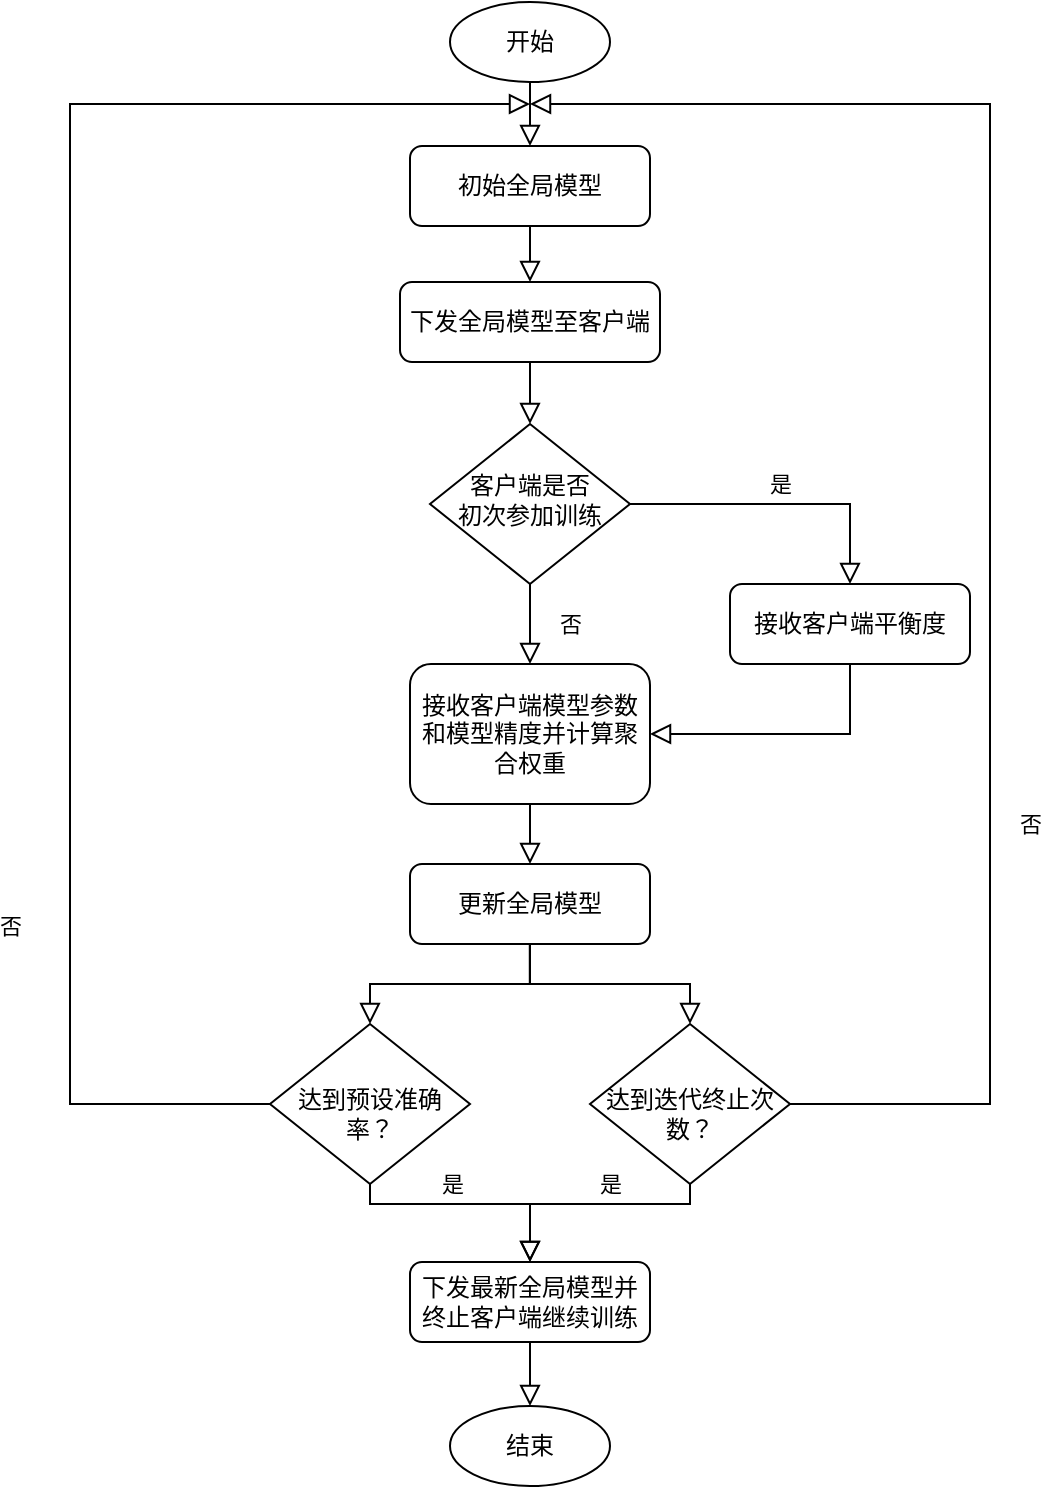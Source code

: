 <mxfile version="21.0.8" type="github" pages="2"><diagram id="aBPDVvVLKLGPg7GCLv61" name="图1"><mxGraphModel dx="747" dy="438" grid="1" gridSize="10" guides="1" tooltips="1" connect="1" arrows="1" fold="1" page="1" pageScale="1" pageWidth="827" pageHeight="1169" math="0" shadow="0"><root><mxCell id="0"/><mxCell id="1" parent="0"/><mxCell id="WaLiMhug5n1nE3xd5-q1-1" value="初始全局模型" style="rounded=1;whiteSpace=wrap;html=1;fontSize=12;glass=0;strokeWidth=1;shadow=0;" parent="1" vertex="1"><mxGeometry x="350" y="162" width="120" height="40" as="geometry"/></mxCell><mxCell id="WaLiMhug5n1nE3xd5-q1-2" value="否" style="rounded=0;html=1;jettySize=auto;orthogonalLoop=1;fontSize=11;endArrow=block;endFill=0;endSize=8;strokeWidth=1;shadow=0;labelBackgroundColor=none;edgeStyle=orthogonalEdgeStyle;entryX=0.5;entryY=0;entryDx=0;entryDy=0;" parent="1" source="WaLiMhug5n1nE3xd5-q1-4" target="WaLiMhug5n1nE3xd5-q1-12" edge="1"><mxGeometry y="20" relative="1" as="geometry"><mxPoint as="offset"/><mxPoint x="410" y="461" as="targetPoint"/></mxGeometry></mxCell><mxCell id="WaLiMhug5n1nE3xd5-q1-3" value="是" style="edgeStyle=orthogonalEdgeStyle;rounded=0;html=1;jettySize=auto;orthogonalLoop=1;fontSize=11;endArrow=block;endFill=0;endSize=8;strokeWidth=1;shadow=0;labelBackgroundColor=none;entryX=0.5;entryY=0;entryDx=0;entryDy=0;" parent="1" source="WaLiMhug5n1nE3xd5-q1-4" target="WaLiMhug5n1nE3xd5-q1-11" edge="1"><mxGeometry y="10" relative="1" as="geometry"><mxPoint as="offset"/></mxGeometry></mxCell><mxCell id="WaLiMhug5n1nE3xd5-q1-4" value="客户端是否&lt;br&gt;初次参加训练" style="rhombus;whiteSpace=wrap;html=1;shadow=0;fontFamily=Helvetica;fontSize=12;align=center;strokeWidth=1;spacing=6;spacingTop=-4;" parent="1" vertex="1"><mxGeometry x="360" y="301" width="100" height="80" as="geometry"/></mxCell><mxCell id="WaLiMhug5n1nE3xd5-q1-5" value="开始" style="ellipse;whiteSpace=wrap;html=1;" parent="1" vertex="1"><mxGeometry x="370" y="90" width="80" height="40" as="geometry"/></mxCell><mxCell id="WaLiMhug5n1nE3xd5-q1-6" value="" style="rounded=0;html=1;jettySize=auto;orthogonalLoop=1;fontSize=11;endArrow=block;endFill=0;endSize=8;strokeWidth=1;shadow=0;labelBackgroundColor=none;edgeStyle=orthogonalEdgeStyle;entryX=0.5;entryY=0;entryDx=0;entryDy=0;exitX=0.5;exitY=1;exitDx=0;exitDy=0;" parent="1" source="WaLiMhug5n1nE3xd5-q1-5" target="WaLiMhug5n1nE3xd5-q1-1" edge="1"><mxGeometry relative="1" as="geometry"><mxPoint x="409.76" y="124" as="sourcePoint"/><mxPoint x="410" y="164" as="targetPoint"/><Array as="points"/></mxGeometry></mxCell><mxCell id="WaLiMhug5n1nE3xd5-q1-7" value="下发全局模型至客户端" style="rounded=1;whiteSpace=wrap;html=1;fontSize=12;glass=0;strokeWidth=1;shadow=0;" parent="1" vertex="1"><mxGeometry x="345" y="230" width="130" height="40" as="geometry"/></mxCell><mxCell id="WaLiMhug5n1nE3xd5-q1-8" value="" style="rounded=0;html=1;jettySize=auto;orthogonalLoop=1;fontSize=11;endArrow=block;endFill=0;endSize=8;strokeWidth=1;shadow=0;labelBackgroundColor=none;edgeStyle=orthogonalEdgeStyle;exitX=0.5;exitY=1;exitDx=0;exitDy=0;entryX=0.5;entryY=0;entryDx=0;entryDy=0;" parent="1" source="WaLiMhug5n1nE3xd5-q1-1" target="WaLiMhug5n1nE3xd5-q1-7" edge="1"><mxGeometry relative="1" as="geometry"><mxPoint x="409.83" y="190" as="sourcePoint"/><mxPoint x="410.07" y="230" as="targetPoint"/><Array as="points"/></mxGeometry></mxCell><mxCell id="WaLiMhug5n1nE3xd5-q1-9" value="" style="rounded=0;html=1;jettySize=auto;orthogonalLoop=1;fontSize=11;endArrow=block;endFill=0;endSize=8;strokeWidth=1;shadow=0;labelBackgroundColor=none;edgeStyle=orthogonalEdgeStyle;exitX=0.5;exitY=1;exitDx=0;exitDy=0;entryX=0.5;entryY=0;entryDx=0;entryDy=0;" parent="1" source="WaLiMhug5n1nE3xd5-q1-7" target="WaLiMhug5n1nE3xd5-q1-4" edge="1"><mxGeometry relative="1" as="geometry"><mxPoint x="409.86" y="261" as="sourcePoint"/><mxPoint x="410.1" y="301" as="targetPoint"/><Array as="points"/></mxGeometry></mxCell><mxCell id="WaLiMhug5n1nE3xd5-q1-10" style="edgeStyle=orthogonalEdgeStyle;rounded=0;orthogonalLoop=1;jettySize=auto;html=1;exitX=0.5;exitY=1;exitDx=0;exitDy=0;entryX=1;entryY=0.5;entryDx=0;entryDy=0;labelBackgroundColor=none;endArrow=block;endFill=0;endSize=8;strokeWidth=1;shadow=0;" parent="1" source="WaLiMhug5n1nE3xd5-q1-11" target="WaLiMhug5n1nE3xd5-q1-12" edge="1"><mxGeometry relative="1" as="geometry"/></mxCell><mxCell id="WaLiMhug5n1nE3xd5-q1-11" value="接收客户端平衡度" style="rounded=1;whiteSpace=wrap;html=1;fontSize=12;glass=0;strokeWidth=1;shadow=0;" parent="1" vertex="1"><mxGeometry x="510" y="381" width="120" height="40" as="geometry"/></mxCell><mxCell id="WaLiMhug5n1nE3xd5-q1-12" value="接收客户端模型参数和模型精度并计算聚合权重" style="rounded=1;whiteSpace=wrap;html=1;fontSize=12;glass=0;strokeWidth=1;shadow=0;" parent="1" vertex="1"><mxGeometry x="350" y="421" width="120" height="70" as="geometry"/></mxCell><mxCell id="WaLiMhug5n1nE3xd5-q1-13" value="更新全局模型" style="rounded=1;whiteSpace=wrap;html=1;fontSize=12;glass=0;strokeWidth=1;shadow=0;" parent="1" vertex="1"><mxGeometry x="350" y="521" width="120" height="40" as="geometry"/></mxCell><mxCell id="WaLiMhug5n1nE3xd5-q1-14" value="" style="rounded=0;html=1;jettySize=auto;orthogonalLoop=1;fontSize=11;endArrow=block;endFill=0;endSize=8;strokeWidth=1;shadow=0;labelBackgroundColor=none;edgeStyle=orthogonalEdgeStyle;entryX=0.5;entryY=0;entryDx=0;entryDy=0;exitX=0.5;exitY=1;exitDx=0;exitDy=0;" parent="1" source="WaLiMhug5n1nE3xd5-q1-12" target="WaLiMhug5n1nE3xd5-q1-13" edge="1"><mxGeometry relative="1" as="geometry"><mxPoint x="409.8" y="531" as="sourcePoint"/><mxPoint x="410.04" y="571" as="targetPoint"/><Array as="points"/></mxGeometry></mxCell><mxCell id="WaLiMhug5n1nE3xd5-q1-15" style="edgeStyle=orthogonalEdgeStyle;rounded=0;orthogonalLoop=1;jettySize=auto;html=1;exitX=0.5;exitY=1;exitDx=0;exitDy=0;entryX=0.5;entryY=0;entryDx=0;entryDy=0;labelBackgroundColor=none;endArrow=block;endFill=0;endSize=8;strokeWidth=1;shadow=0;" parent="1" source="WaLiMhug5n1nE3xd5-q1-18" target="WaLiMhug5n1nE3xd5-q1-25" edge="1"><mxGeometry relative="1" as="geometry"><Array as="points"><mxPoint x="330" y="691"/><mxPoint x="410" y="691"/></Array></mxGeometry></mxCell><mxCell id="WaLiMhug5n1nE3xd5-q1-28" value="是" style="edgeLabel;html=1;align=center;verticalAlign=middle;resizable=0;points=[];" parent="WaLiMhug5n1nE3xd5-q1-15" connectable="0" vertex="1"><mxGeometry x="-0.02" relative="1" as="geometry"><mxPoint x="-8" y="-10" as="offset"/></mxGeometry></mxCell><mxCell id="WaLiMhug5n1nE3xd5-q1-16" style="edgeStyle=orthogonalEdgeStyle;rounded=0;orthogonalLoop=1;jettySize=auto;html=1;exitX=0;exitY=0.5;exitDx=0;exitDy=0;labelBackgroundColor=none;endArrow=block;endFill=0;endSize=8;strokeWidth=1;shadow=0;" parent="1" source="WaLiMhug5n1nE3xd5-q1-18" edge="1"><mxGeometry relative="1" as="geometry"><mxPoint x="410.0" y="141" as="targetPoint"/><Array as="points"><mxPoint x="180" y="641"/><mxPoint x="180" y="141"/></Array></mxGeometry></mxCell><mxCell id="WaLiMhug5n1nE3xd5-q1-17" value="否" style="edgeLabel;html=1;align=center;verticalAlign=middle;resizable=0;points=[];" parent="WaLiMhug5n1nE3xd5-q1-16" connectable="0" vertex="1"><mxGeometry x="-0.502" y="-2" relative="1" as="geometry"><mxPoint x="-32" y="17" as="offset"/></mxGeometry></mxCell><mxCell id="WaLiMhug5n1nE3xd5-q1-18" value="&lt;br&gt;达到预设准确率？" style="rhombus;whiteSpace=wrap;html=1;shadow=0;fontFamily=Helvetica;fontSize=12;align=center;strokeWidth=1;spacing=6;spacingTop=-4;" parent="1" vertex="1"><mxGeometry x="280" y="601" width="100" height="80" as="geometry"/></mxCell><mxCell id="WaLiMhug5n1nE3xd5-q1-19" style="edgeStyle=orthogonalEdgeStyle;rounded=0;orthogonalLoop=1;jettySize=auto;html=1;exitX=0.5;exitY=1;exitDx=0;exitDy=0;entryX=0.5;entryY=0;entryDx=0;entryDy=0;labelBackgroundColor=none;endArrow=block;endFill=0;endSize=8;strokeWidth=1;shadow=0;" parent="1" source="WaLiMhug5n1nE3xd5-q1-22" target="WaLiMhug5n1nE3xd5-q1-25" edge="1"><mxGeometry relative="1" as="geometry"><Array as="points"><mxPoint x="490" y="691"/><mxPoint x="410" y="691"/></Array></mxGeometry></mxCell><mxCell id="WaLiMhug5n1nE3xd5-q1-29" value="是" style="edgeLabel;html=1;align=center;verticalAlign=middle;resizable=0;points=[];" parent="WaLiMhug5n1nE3xd5-q1-19" connectable="0" vertex="1"><mxGeometry x="-0.043" y="-2" relative="1" as="geometry"><mxPoint x="7" y="-8" as="offset"/></mxGeometry></mxCell><mxCell id="WaLiMhug5n1nE3xd5-q1-20" style="edgeStyle=orthogonalEdgeStyle;rounded=0;orthogonalLoop=1;jettySize=auto;html=1;exitX=1;exitY=0.5;exitDx=0;exitDy=0;labelBackgroundColor=none;endArrow=block;endFill=0;endSize=8;strokeWidth=1;shadow=0;" parent="1" source="WaLiMhug5n1nE3xd5-q1-22" edge="1"><mxGeometry relative="1" as="geometry"><mxPoint x="410" y="141" as="targetPoint"/><Array as="points"><mxPoint x="640" y="641"/><mxPoint x="640" y="141"/></Array></mxGeometry></mxCell><mxCell id="WaLiMhug5n1nE3xd5-q1-21" value="否" style="edgeLabel;html=1;align=center;verticalAlign=middle;resizable=0;points=[];" parent="WaLiMhug5n1nE3xd5-q1-20" connectable="0" vertex="1"><mxGeometry x="-0.012" y="1" relative="1" as="geometry"><mxPoint x="21" y="170" as="offset"/></mxGeometry></mxCell><mxCell id="WaLiMhug5n1nE3xd5-q1-22" value="&lt;br&gt;达到迭代终止次数？" style="rhombus;whiteSpace=wrap;html=1;shadow=0;fontFamily=Helvetica;fontSize=12;align=center;strokeWidth=1;spacing=6;spacingTop=-4;" parent="1" vertex="1"><mxGeometry x="440" y="601" width="100" height="80" as="geometry"/></mxCell><mxCell id="WaLiMhug5n1nE3xd5-q1-23" value="" style="rounded=0;html=1;jettySize=auto;orthogonalLoop=1;fontSize=11;endArrow=block;endFill=0;endSize=8;strokeWidth=1;shadow=0;labelBackgroundColor=none;edgeStyle=orthogonalEdgeStyle;entryX=0.5;entryY=0;entryDx=0;entryDy=0;" parent="1" target="WaLiMhug5n1nE3xd5-q1-18" edge="1"><mxGeometry relative="1" as="geometry"><mxPoint x="409.89" y="561" as="sourcePoint"/><mxPoint x="410.09" y="611" as="targetPoint"/><Array as="points"><mxPoint x="410" y="581"/><mxPoint x="330" y="581"/></Array></mxGeometry></mxCell><mxCell id="WaLiMhug5n1nE3xd5-q1-24" value="" style="rounded=0;html=1;jettySize=auto;orthogonalLoop=1;fontSize=11;endArrow=block;endFill=0;endSize=8;strokeWidth=1;shadow=0;labelBackgroundColor=none;edgeStyle=orthogonalEdgeStyle;entryX=0.5;entryY=0;entryDx=0;entryDy=0;" parent="1" target="WaLiMhug5n1nE3xd5-q1-22" edge="1"><mxGeometry relative="1" as="geometry"><mxPoint x="410" y="561" as="sourcePoint"/><mxPoint x="340" y="611" as="targetPoint"/><Array as="points"><mxPoint x="410" y="581"/><mxPoint x="490" y="581"/></Array></mxGeometry></mxCell><mxCell id="WaLiMhug5n1nE3xd5-q1-25" value="下发最新全局模型并终止客户端继续训练" style="rounded=1;whiteSpace=wrap;html=1;fontSize=12;glass=0;strokeWidth=1;shadow=0;" parent="1" vertex="1"><mxGeometry x="350" y="720" width="120" height="40" as="geometry"/></mxCell><mxCell id="WaLiMhug5n1nE3xd5-q1-26" value="结束" style="ellipse;whiteSpace=wrap;html=1;" parent="1" vertex="1"><mxGeometry x="370" y="792" width="80" height="40" as="geometry"/></mxCell><mxCell id="WaLiMhug5n1nE3xd5-q1-27" value="" style="rounded=0;html=1;jettySize=auto;orthogonalLoop=1;fontSize=11;endArrow=block;endFill=0;endSize=8;strokeWidth=1;shadow=0;labelBackgroundColor=none;edgeStyle=orthogonalEdgeStyle;entryX=0.5;entryY=0;entryDx=0;entryDy=0;exitX=0.5;exitY=1;exitDx=0;exitDy=0;" parent="1" source="WaLiMhug5n1nE3xd5-q1-25" target="WaLiMhug5n1nE3xd5-q1-26" edge="1"><mxGeometry relative="1" as="geometry"><mxPoint x="409.8" y="761" as="sourcePoint"/><mxPoint x="410" y="801" as="targetPoint"/><Array as="points"/></mxGeometry></mxCell></root></mxGraphModel></diagram><diagram name="图2" id="knUQhLOUun2cT7B-BUvB"><mxGraphModel grid="1" page="1" gridSize="10" guides="1" tooltips="1" connect="1" arrows="1" fold="1" pageScale="1" pageWidth="827" pageHeight="1169" math="0" shadow="0"><root><mxCell id="d9V2FUUvwQNaTKbuZrYA-0"/><mxCell id="d9V2FUUvwQNaTKbuZrYA-1" parent="d9V2FUUvwQNaTKbuZrYA-0"/><mxCell id="d9V2FUUvwQNaTKbuZrYA-6" value="开始" style="ellipse;whiteSpace=wrap;html=1;" parent="d9V2FUUvwQNaTKbuZrYA-1" vertex="1"><mxGeometry x="360" y="90" width="80" height="40" as="geometry"/></mxCell><mxCell id="d9V2FUUvwQNaTKbuZrYA-7" value="" style="rounded=0;html=1;jettySize=auto;orthogonalLoop=1;fontSize=11;endArrow=block;endFill=0;endSize=8;strokeWidth=1;shadow=0;labelBackgroundColor=none;edgeStyle=orthogonalEdgeStyle;entryX=0.5;entryY=0;entryDx=0;entryDy=0;exitX=0.5;exitY=1;exitDx=0;exitDy=0;" parent="d9V2FUUvwQNaTKbuZrYA-1" source="d9V2FUUvwQNaTKbuZrYA-6" target="-yFnxwDGMzr1Os80u9I5-0" edge="1"><mxGeometry relative="1" as="geometry"><mxPoint x="399.76" y="124" as="sourcePoint"/><mxPoint x="400" y="162" as="targetPoint"/><Array as="points"/></mxGeometry></mxCell><mxCell id="-yFnxwDGMzr1Os80u9I5-2" style="edgeStyle=orthogonalEdgeStyle;rounded=0;orthogonalLoop=1;jettySize=auto;html=1;exitX=0.5;exitY=1;exitDx=0;exitDy=0;entryX=0.5;entryY=0;entryDx=0;entryDy=0;" edge="1" parent="d9V2FUUvwQNaTKbuZrYA-1" source="-yFnxwDGMzr1Os80u9I5-0" target="-yFnxwDGMzr1Os80u9I5-1"><mxGeometry relative="1" as="geometry"/></mxCell><mxCell id="-yFnxwDGMzr1Os80u9I5-0" value="下载全局模型" style="rounded=1;whiteSpace=wrap;html=1;fontSize=12;glass=0;strokeWidth=1;shadow=0;" vertex="1" parent="d9V2FUUvwQNaTKbuZrYA-1"><mxGeometry x="335" y="170" width="130" height="40" as="geometry"/></mxCell><mxCell id="R5zYQFnypa_UQ7LJFy0S-10" style="edgeStyle=orthogonalEdgeStyle;rounded=0;orthogonalLoop=1;jettySize=auto;html=1;exitX=0.5;exitY=1;exitDx=0;exitDy=0;entryX=0.5;entryY=0;entryDx=0;entryDy=0;" edge="1" parent="d9V2FUUvwQNaTKbuZrYA-1" source="-yFnxwDGMzr1Os80u9I5-1" target="R5zYQFnypa_UQ7LJFy0S-0"><mxGeometry relative="1" as="geometry"/></mxCell><mxCell id="-yFnxwDGMzr1Os80u9I5-1" value="训练本地模型并测试精度" style="rounded=1;whiteSpace=wrap;html=1;fontSize=12;glass=0;strokeWidth=1;shadow=0;" vertex="1" parent="d9V2FUUvwQNaTKbuZrYA-1"><mxGeometry x="330" y="250" width="140" height="40" as="geometry"/></mxCell><mxCell id="R5zYQFnypa_UQ7LJFy0S-2" style="edgeStyle=orthogonalEdgeStyle;rounded=0;orthogonalLoop=1;jettySize=auto;html=1;exitX=0.5;exitY=1;exitDx=0;exitDy=0;entryX=0.5;entryY=0;entryDx=0;entryDy=0;" edge="1" parent="d9V2FUUvwQNaTKbuZrYA-1" source="R5zYQFnypa_UQ7LJFy0S-0" target="R5zYQFnypa_UQ7LJFy0S-1"><mxGeometry relative="1" as="geometry"/></mxCell><mxCell id="R5zYQFnypa_UQ7LJFy0S-3" value="否" style="edgeLabel;html=1;align=center;verticalAlign=middle;resizable=0;points=[];" connectable="0" vertex="1" parent="R5zYQFnypa_UQ7LJFy0S-2"><mxGeometry x="-0.2" y="-1" relative="1" as="geometry"><mxPoint x="15" as="offset"/></mxGeometry></mxCell><mxCell id="R5zYQFnypa_UQ7LJFy0S-5" style="edgeStyle=orthogonalEdgeStyle;rounded=0;orthogonalLoop=1;jettySize=auto;html=1;exitX=1;exitY=0.5;exitDx=0;exitDy=0;entryX=0;entryY=0.5;entryDx=0;entryDy=0;" edge="1" parent="d9V2FUUvwQNaTKbuZrYA-1" source="R5zYQFnypa_UQ7LJFy0S-0" target="R5zYQFnypa_UQ7LJFy0S-4"><mxGeometry relative="1" as="geometry"/></mxCell><mxCell id="R5zYQFnypa_UQ7LJFy0S-6" value="是" style="edgeLabel;html=1;align=center;verticalAlign=middle;resizable=0;points=[];" connectable="0" vertex="1" parent="R5zYQFnypa_UQ7LJFy0S-5"><mxGeometry x="-0.209" y="2" relative="1" as="geometry"><mxPoint x="2" y="-8" as="offset"/></mxGeometry></mxCell><mxCell id="R5zYQFnypa_UQ7LJFy0S-0" value="&lt;br&gt;是否第一次参加训练？" style="rhombus;whiteSpace=wrap;html=1;shadow=0;fontFamily=Helvetica;fontSize=12;align=center;strokeWidth=1;spacing=6;spacingTop=-4;" vertex="1" parent="d9V2FUUvwQNaTKbuZrYA-1"><mxGeometry x="350" y="320" width="100" height="80" as="geometry"/></mxCell><mxCell id="R5zYQFnypa_UQ7LJFy0S-11" style="edgeStyle=orthogonalEdgeStyle;rounded=0;orthogonalLoop=1;jettySize=auto;html=1;exitX=0.5;exitY=1;exitDx=0;exitDy=0;entryX=0.5;entryY=0;entryDx=0;entryDy=0;" edge="1" parent="d9V2FUUvwQNaTKbuZrYA-1" source="R5zYQFnypa_UQ7LJFy0S-1" target="R5zYQFnypa_UQ7LJFy0S-9"><mxGeometry relative="1" as="geometry"/></mxCell><mxCell id="R5zYQFnypa_UQ7LJFy0S-1" value="上传模型精度与本地模型" style="rounded=1;whiteSpace=wrap;html=1;fontSize=12;glass=0;strokeWidth=1;shadow=0;" vertex="1" parent="d9V2FUUvwQNaTKbuZrYA-1"><mxGeometry x="330" y="440" width="140" height="40" as="geometry"/></mxCell><mxCell id="R5zYQFnypa_UQ7LJFy0S-8" style="edgeStyle=orthogonalEdgeStyle;rounded=0;orthogonalLoop=1;jettySize=auto;html=1;exitX=0.5;exitY=1;exitDx=0;exitDy=0;entryX=0.5;entryY=0;entryDx=0;entryDy=0;" edge="1" parent="d9V2FUUvwQNaTKbuZrYA-1" source="R5zYQFnypa_UQ7LJFy0S-4" target="R5zYQFnypa_UQ7LJFy0S-7"><mxGeometry relative="1" as="geometry"/></mxCell><mxCell id="R5zYQFnypa_UQ7LJFy0S-4" value="构建本地数据概率分布并计算平衡度" style="rounded=1;whiteSpace=wrap;html=1;fontSize=12;glass=0;strokeWidth=1;shadow=0;" vertex="1" parent="d9V2FUUvwQNaTKbuZrYA-1"><mxGeometry x="520" y="340" width="140" height="40" as="geometry"/></mxCell><mxCell id="R5zYQFnypa_UQ7LJFy0S-12" style="edgeStyle=orthogonalEdgeStyle;rounded=0;orthogonalLoop=1;jettySize=auto;html=1;exitX=0;exitY=0.5;exitDx=0;exitDy=0;" edge="1" parent="d9V2FUUvwQNaTKbuZrYA-1" source="R5zYQFnypa_UQ7LJFy0S-7"><mxGeometry relative="1" as="geometry"><mxPoint x="400" y="500.048" as="targetPoint"/></mxGeometry></mxCell><mxCell id="R5zYQFnypa_UQ7LJFy0S-7" value="上传平衡度模型精度与本地模型" style="rounded=1;whiteSpace=wrap;html=1;fontSize=12;glass=0;strokeWidth=1;shadow=0;" vertex="1" parent="d9V2FUUvwQNaTKbuZrYA-1"><mxGeometry x="520" y="480" width="140" height="40" as="geometry"/></mxCell><mxCell id="R5zYQFnypa_UQ7LJFy0S-14" style="edgeStyle=orthogonalEdgeStyle;rounded=0;orthogonalLoop=1;jettySize=auto;html=1;exitX=0.5;exitY=1;exitDx=0;exitDy=0;entryX=0.5;entryY=0;entryDx=0;entryDy=0;" edge="1" parent="d9V2FUUvwQNaTKbuZrYA-1" source="R5zYQFnypa_UQ7LJFy0S-9" target="R5zYQFnypa_UQ7LJFy0S-13"><mxGeometry relative="1" as="geometry"/></mxCell><mxCell id="R5zYQFnypa_UQ7LJFy0S-20" value="是" style="edgeLabel;html=1;align=center;verticalAlign=middle;resizable=0;points=[];" connectable="0" vertex="1" parent="R5zYQFnypa_UQ7LJFy0S-14"><mxGeometry x="-0.382" relative="1" as="geometry"><mxPoint x="14" as="offset"/></mxGeometry></mxCell><mxCell id="R5zYQFnypa_UQ7LJFy0S-17" style="edgeStyle=orthogonalEdgeStyle;rounded=0;orthogonalLoop=1;jettySize=auto;html=1;exitX=0;exitY=0.5;exitDx=0;exitDy=0;" edge="1" parent="d9V2FUUvwQNaTKbuZrYA-1" source="R5zYQFnypa_UQ7LJFy0S-9"><mxGeometry relative="1" as="geometry"><mxPoint x="400" y="140" as="targetPoint"/><Array as="points"><mxPoint x="300" y="560"/><mxPoint x="300" y="140"/></Array></mxGeometry></mxCell><mxCell id="R5zYQFnypa_UQ7LJFy0S-18" value="否" style="edgeLabel;html=1;align=center;verticalAlign=middle;resizable=0;points=[];" connectable="0" vertex="1" parent="R5zYQFnypa_UQ7LJFy0S-17"><mxGeometry x="-0.892" relative="1" as="geometry"><mxPoint x="11" y="-10" as="offset"/></mxGeometry></mxCell><mxCell id="R5zYQFnypa_UQ7LJFy0S-9" value="&lt;br&gt;收到终止训练命令？" style="rhombus;whiteSpace=wrap;html=1;shadow=0;fontFamily=Helvetica;fontSize=12;align=center;strokeWidth=1;spacing=6;spacingTop=-4;" vertex="1" parent="d9V2FUUvwQNaTKbuZrYA-1"><mxGeometry x="350" y="520" width="100" height="80" as="geometry"/></mxCell><mxCell id="R5zYQFnypa_UQ7LJFy0S-16" style="edgeStyle=orthogonalEdgeStyle;rounded=0;orthogonalLoop=1;jettySize=auto;html=1;exitX=0.5;exitY=1;exitDx=0;exitDy=0;entryX=0.5;entryY=0;entryDx=0;entryDy=0;" edge="1" parent="d9V2FUUvwQNaTKbuZrYA-1" source="R5zYQFnypa_UQ7LJFy0S-13" target="R5zYQFnypa_UQ7LJFy0S-15"><mxGeometry relative="1" as="geometry"/></mxCell><mxCell id="R5zYQFnypa_UQ7LJFy0S-13" value="下载最新全局模型" style="rounded=1;whiteSpace=wrap;html=1;fontSize=12;glass=0;strokeWidth=1;shadow=0;" vertex="1" parent="d9V2FUUvwQNaTKbuZrYA-1"><mxGeometry x="330" y="630" width="140" height="40" as="geometry"/></mxCell><mxCell id="R5zYQFnypa_UQ7LJFy0S-15" value="结束" style="ellipse;whiteSpace=wrap;html=1;" vertex="1" parent="d9V2FUUvwQNaTKbuZrYA-1"><mxGeometry x="360" y="700" width="80" height="40" as="geometry"/></mxCell></root></mxGraphModel></diagram></mxfile>